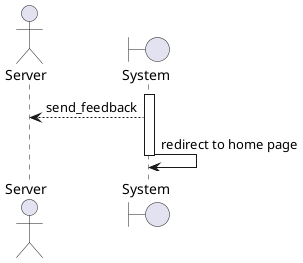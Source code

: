 @startuml feedback
actor Server
boundary System as system
activate system
system --> Server: send_feedback
system -> system: redirect to home page
deactivate system
@enduml

